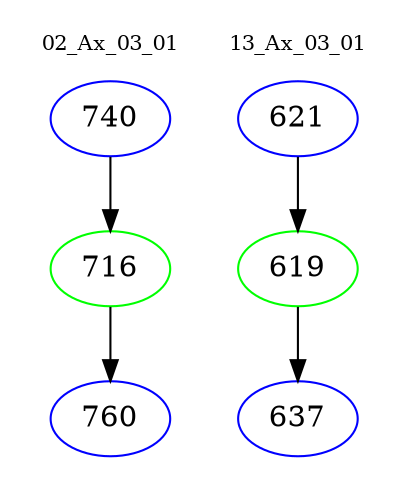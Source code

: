 digraph{
subgraph cluster_0 {
color = white
label = "02_Ax_03_01";
fontsize=10;
T0_740 [label="740", color="blue"]
T0_740 -> T0_716 [color="black"]
T0_716 [label="716", color="green"]
T0_716 -> T0_760 [color="black"]
T0_760 [label="760", color="blue"]
}
subgraph cluster_1 {
color = white
label = "13_Ax_03_01";
fontsize=10;
T1_621 [label="621", color="blue"]
T1_621 -> T1_619 [color="black"]
T1_619 [label="619", color="green"]
T1_619 -> T1_637 [color="black"]
T1_637 [label="637", color="blue"]
}
}
